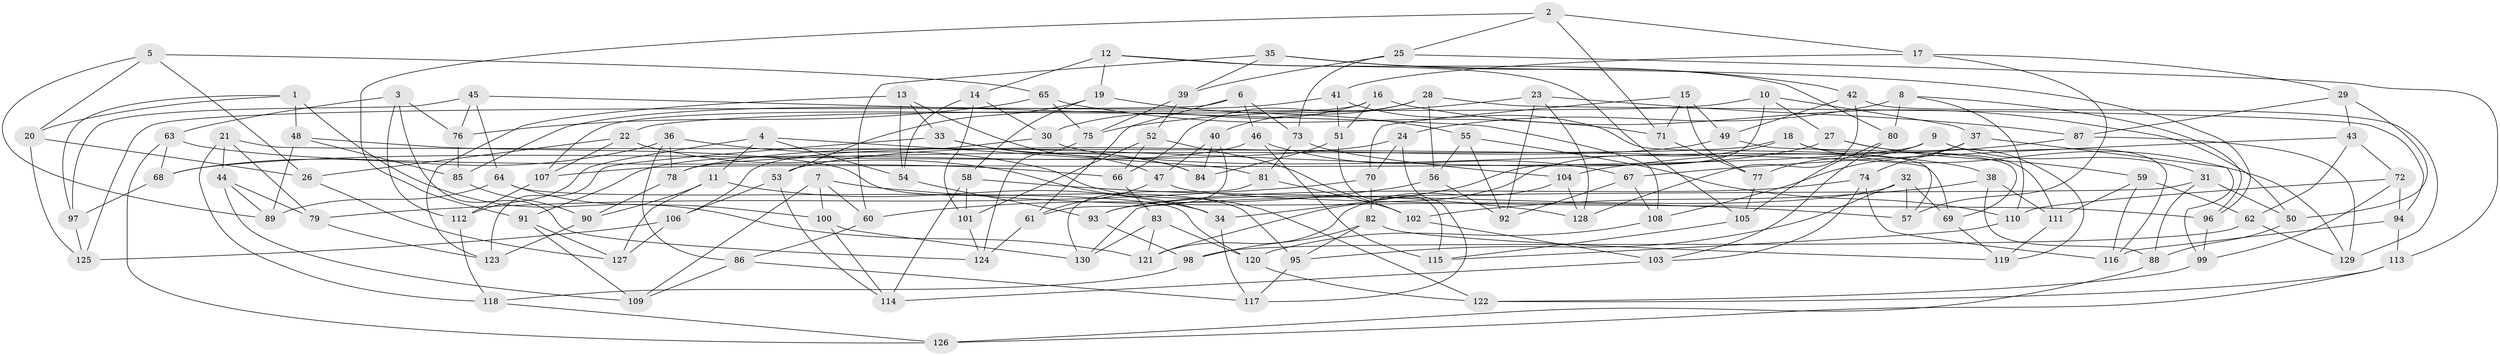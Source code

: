 // Generated by graph-tools (version 1.1) at 2025/11/02/27/25 16:11:42]
// undirected, 130 vertices, 260 edges
graph export_dot {
graph [start="1"]
  node [color=gray90,style=filled];
  1;
  2;
  3;
  4;
  5;
  6;
  7;
  8;
  9;
  10;
  11;
  12;
  13;
  14;
  15;
  16;
  17;
  18;
  19;
  20;
  21;
  22;
  23;
  24;
  25;
  26;
  27;
  28;
  29;
  30;
  31;
  32;
  33;
  34;
  35;
  36;
  37;
  38;
  39;
  40;
  41;
  42;
  43;
  44;
  45;
  46;
  47;
  48;
  49;
  50;
  51;
  52;
  53;
  54;
  55;
  56;
  57;
  58;
  59;
  60;
  61;
  62;
  63;
  64;
  65;
  66;
  67;
  68;
  69;
  70;
  71;
  72;
  73;
  74;
  75;
  76;
  77;
  78;
  79;
  80;
  81;
  82;
  83;
  84;
  85;
  86;
  87;
  88;
  89;
  90;
  91;
  92;
  93;
  94;
  95;
  96;
  97;
  98;
  99;
  100;
  101;
  102;
  103;
  104;
  105;
  106;
  107;
  108;
  109;
  110;
  111;
  112;
  113;
  114;
  115;
  116;
  117;
  118;
  119;
  120;
  121;
  122;
  123;
  124;
  125;
  126;
  127;
  128;
  129;
  130;
  1 -- 121;
  1 -- 20;
  1 -- 97;
  1 -- 48;
  2 -- 17;
  2 -- 91;
  2 -- 25;
  2 -- 71;
  3 -- 63;
  3 -- 112;
  3 -- 124;
  3 -- 76;
  4 -- 112;
  4 -- 81;
  4 -- 54;
  4 -- 11;
  5 -- 89;
  5 -- 65;
  5 -- 26;
  5 -- 20;
  6 -- 46;
  6 -- 73;
  6 -- 61;
  6 -- 125;
  7 -- 57;
  7 -- 109;
  7 -- 60;
  7 -- 100;
  8 -- 110;
  8 -- 96;
  8 -- 80;
  8 -- 24;
  9 -- 107;
  9 -- 31;
  9 -- 77;
  9 -- 116;
  10 -- 22;
  10 -- 37;
  10 -- 27;
  10 -- 34;
  11 -- 90;
  11 -- 127;
  11 -- 34;
  12 -- 105;
  12 -- 19;
  12 -- 14;
  12 -- 80;
  13 -- 54;
  13 -- 33;
  13 -- 123;
  13 -- 84;
  14 -- 30;
  14 -- 54;
  14 -- 101;
  15 -- 77;
  15 -- 70;
  15 -- 71;
  15 -- 49;
  16 -- 30;
  16 -- 50;
  16 -- 51;
  16 -- 107;
  17 -- 57;
  17 -- 29;
  17 -- 41;
  18 -- 129;
  18 -- 78;
  18 -- 121;
  18 -- 111;
  19 -- 58;
  19 -- 55;
  19 -- 53;
  20 -- 125;
  20 -- 26;
  21 -- 79;
  21 -- 118;
  21 -- 44;
  21 -- 69;
  22 -- 26;
  22 -- 107;
  22 -- 34;
  23 -- 75;
  23 -- 128;
  23 -- 87;
  23 -- 92;
  24 -- 68;
  24 -- 117;
  24 -- 70;
  25 -- 73;
  25 -- 39;
  25 -- 113;
  26 -- 127;
  27 -- 78;
  27 -- 59;
  27 -- 119;
  28 -- 40;
  28 -- 94;
  28 -- 56;
  28 -- 66;
  29 -- 43;
  29 -- 87;
  29 -- 50;
  30 -- 38;
  30 -- 106;
  31 -- 88;
  31 -- 130;
  31 -- 50;
  32 -- 57;
  32 -- 93;
  32 -- 69;
  32 -- 95;
  33 -- 47;
  33 -- 84;
  33 -- 123;
  34 -- 117;
  35 -- 39;
  35 -- 42;
  35 -- 96;
  35 -- 60;
  36 -- 68;
  36 -- 122;
  36 -- 78;
  36 -- 86;
  37 -- 99;
  37 -- 74;
  37 -- 108;
  38 -- 88;
  38 -- 111;
  38 -- 102;
  39 -- 75;
  39 -- 52;
  40 -- 61;
  40 -- 47;
  40 -- 84;
  41 -- 85;
  41 -- 57;
  41 -- 51;
  42 -- 129;
  42 -- 128;
  42 -- 49;
  43 -- 67;
  43 -- 72;
  43 -- 62;
  44 -- 89;
  44 -- 109;
  44 -- 79;
  45 -- 64;
  45 -- 97;
  45 -- 108;
  45 -- 76;
  46 -- 91;
  46 -- 67;
  46 -- 115;
  47 -- 61;
  47 -- 96;
  48 -- 85;
  48 -- 89;
  48 -- 95;
  49 -- 53;
  49 -- 69;
  50 -- 88;
  51 -- 115;
  51 -- 84;
  52 -- 66;
  52 -- 101;
  52 -- 102;
  53 -- 114;
  53 -- 106;
  54 -- 93;
  55 -- 92;
  55 -- 56;
  55 -- 110;
  56 -- 92;
  56 -- 60;
  58 -- 114;
  58 -- 101;
  58 -- 128;
  59 -- 116;
  59 -- 111;
  59 -- 62;
  60 -- 86;
  61 -- 124;
  62 -- 129;
  62 -- 98;
  63 -- 66;
  63 -- 68;
  63 -- 126;
  64 -- 120;
  64 -- 89;
  64 -- 100;
  65 -- 75;
  65 -- 76;
  65 -- 71;
  66 -- 83;
  67 -- 108;
  67 -- 92;
  68 -- 97;
  69 -- 119;
  70 -- 82;
  70 -- 79;
  71 -- 77;
  72 -- 110;
  72 -- 99;
  72 -- 94;
  73 -- 104;
  73 -- 81;
  74 -- 93;
  74 -- 103;
  74 -- 116;
  75 -- 124;
  76 -- 85;
  77 -- 105;
  78 -- 90;
  79 -- 123;
  80 -- 103;
  80 -- 105;
  81 -- 130;
  81 -- 102;
  82 -- 98;
  82 -- 95;
  82 -- 119;
  83 -- 130;
  83 -- 120;
  83 -- 121;
  85 -- 90;
  86 -- 117;
  86 -- 109;
  87 -- 129;
  87 -- 104;
  88 -- 126;
  90 -- 123;
  91 -- 127;
  91 -- 109;
  93 -- 98;
  94 -- 116;
  94 -- 113;
  95 -- 117;
  96 -- 99;
  97 -- 125;
  98 -- 118;
  99 -- 122;
  100 -- 130;
  100 -- 114;
  101 -- 124;
  102 -- 103;
  103 -- 114;
  104 -- 128;
  104 -- 121;
  105 -- 115;
  106 -- 125;
  106 -- 127;
  107 -- 112;
  108 -- 120;
  110 -- 115;
  111 -- 119;
  112 -- 118;
  113 -- 122;
  113 -- 126;
  118 -- 126;
  120 -- 122;
}
